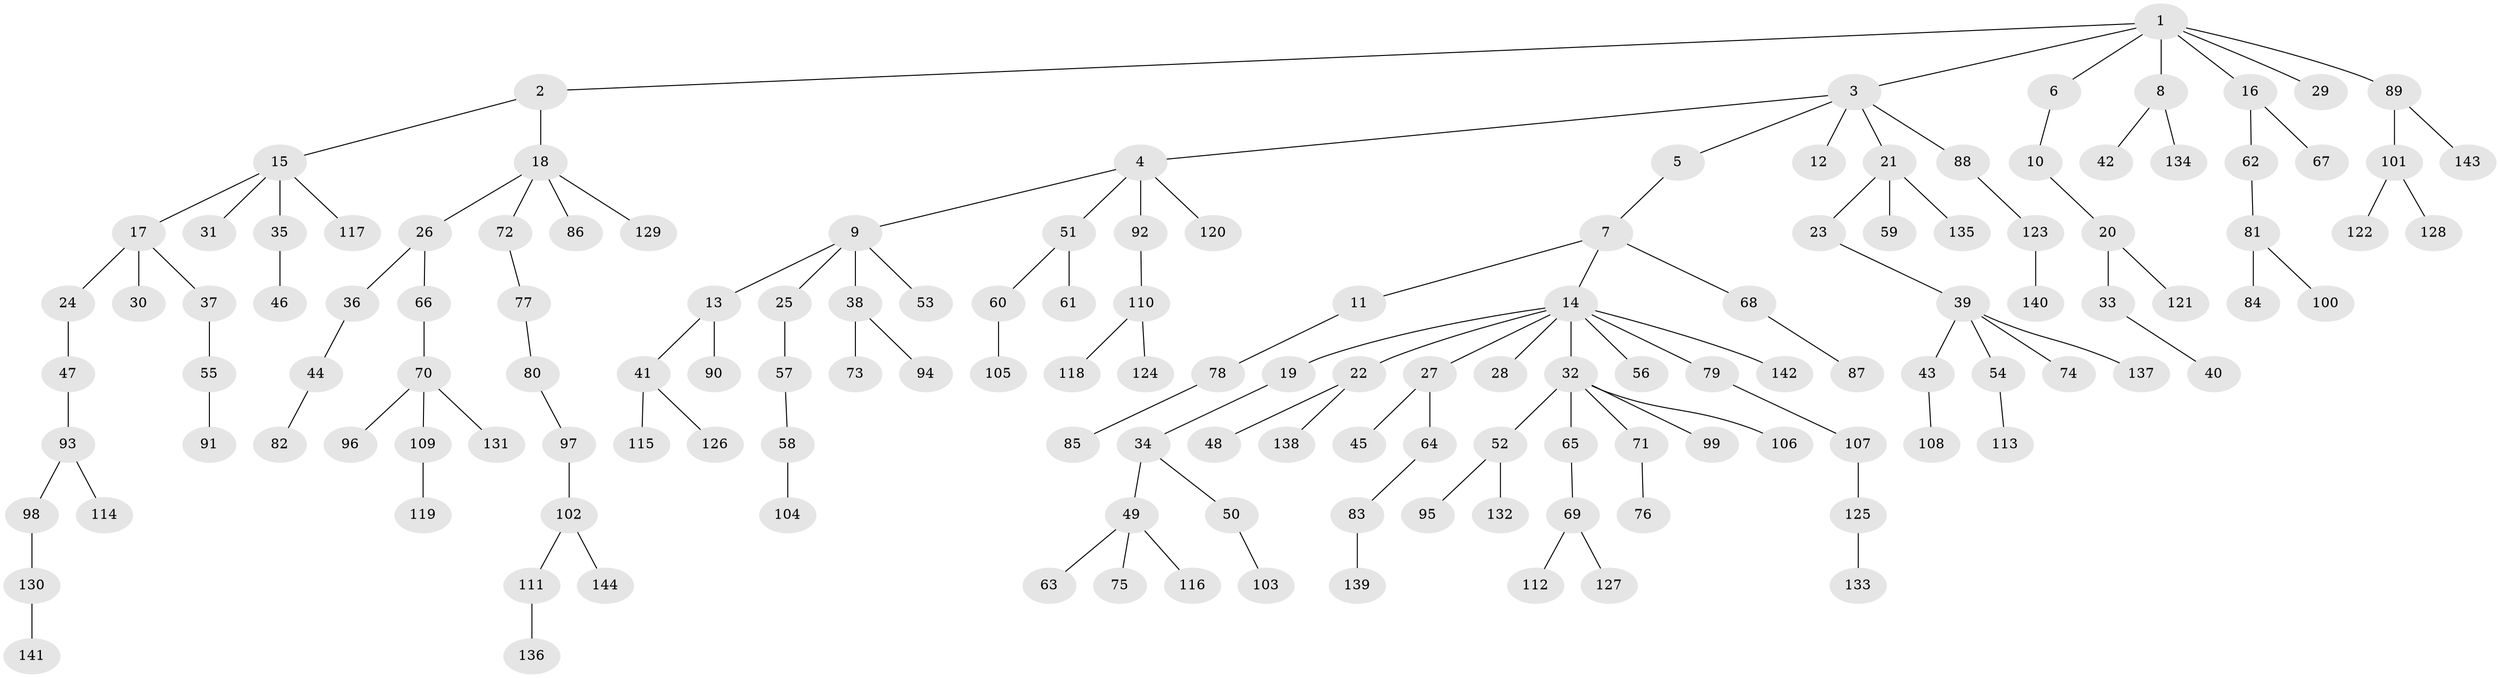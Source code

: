 // coarse degree distribution, {2: 0.3793103448275862, 4: 0.06896551724137931, 5: 0.022988505747126436, 3: 0.08045977011494253, 6: 0.011494252873563218, 1: 0.42528735632183906, 8: 0.011494252873563218}
// Generated by graph-tools (version 1.1) at 2025/37/03/04/25 23:37:28]
// undirected, 144 vertices, 143 edges
graph export_dot {
  node [color=gray90,style=filled];
  1;
  2;
  3;
  4;
  5;
  6;
  7;
  8;
  9;
  10;
  11;
  12;
  13;
  14;
  15;
  16;
  17;
  18;
  19;
  20;
  21;
  22;
  23;
  24;
  25;
  26;
  27;
  28;
  29;
  30;
  31;
  32;
  33;
  34;
  35;
  36;
  37;
  38;
  39;
  40;
  41;
  42;
  43;
  44;
  45;
  46;
  47;
  48;
  49;
  50;
  51;
  52;
  53;
  54;
  55;
  56;
  57;
  58;
  59;
  60;
  61;
  62;
  63;
  64;
  65;
  66;
  67;
  68;
  69;
  70;
  71;
  72;
  73;
  74;
  75;
  76;
  77;
  78;
  79;
  80;
  81;
  82;
  83;
  84;
  85;
  86;
  87;
  88;
  89;
  90;
  91;
  92;
  93;
  94;
  95;
  96;
  97;
  98;
  99;
  100;
  101;
  102;
  103;
  104;
  105;
  106;
  107;
  108;
  109;
  110;
  111;
  112;
  113;
  114;
  115;
  116;
  117;
  118;
  119;
  120;
  121;
  122;
  123;
  124;
  125;
  126;
  127;
  128;
  129;
  130;
  131;
  132;
  133;
  134;
  135;
  136;
  137;
  138;
  139;
  140;
  141;
  142;
  143;
  144;
  1 -- 2;
  1 -- 3;
  1 -- 6;
  1 -- 8;
  1 -- 16;
  1 -- 29;
  1 -- 89;
  2 -- 15;
  2 -- 18;
  3 -- 4;
  3 -- 5;
  3 -- 12;
  3 -- 21;
  3 -- 88;
  4 -- 9;
  4 -- 51;
  4 -- 92;
  4 -- 120;
  5 -- 7;
  6 -- 10;
  7 -- 11;
  7 -- 14;
  7 -- 68;
  8 -- 42;
  8 -- 134;
  9 -- 13;
  9 -- 25;
  9 -- 38;
  9 -- 53;
  10 -- 20;
  11 -- 78;
  13 -- 41;
  13 -- 90;
  14 -- 19;
  14 -- 22;
  14 -- 27;
  14 -- 28;
  14 -- 32;
  14 -- 56;
  14 -- 79;
  14 -- 142;
  15 -- 17;
  15 -- 31;
  15 -- 35;
  15 -- 117;
  16 -- 62;
  16 -- 67;
  17 -- 24;
  17 -- 30;
  17 -- 37;
  18 -- 26;
  18 -- 72;
  18 -- 86;
  18 -- 129;
  19 -- 34;
  20 -- 33;
  20 -- 121;
  21 -- 23;
  21 -- 59;
  21 -- 135;
  22 -- 48;
  22 -- 138;
  23 -- 39;
  24 -- 47;
  25 -- 57;
  26 -- 36;
  26 -- 66;
  27 -- 45;
  27 -- 64;
  32 -- 52;
  32 -- 65;
  32 -- 71;
  32 -- 99;
  32 -- 106;
  33 -- 40;
  34 -- 49;
  34 -- 50;
  35 -- 46;
  36 -- 44;
  37 -- 55;
  38 -- 73;
  38 -- 94;
  39 -- 43;
  39 -- 54;
  39 -- 74;
  39 -- 137;
  41 -- 115;
  41 -- 126;
  43 -- 108;
  44 -- 82;
  47 -- 93;
  49 -- 63;
  49 -- 75;
  49 -- 116;
  50 -- 103;
  51 -- 60;
  51 -- 61;
  52 -- 95;
  52 -- 132;
  54 -- 113;
  55 -- 91;
  57 -- 58;
  58 -- 104;
  60 -- 105;
  62 -- 81;
  64 -- 83;
  65 -- 69;
  66 -- 70;
  68 -- 87;
  69 -- 112;
  69 -- 127;
  70 -- 96;
  70 -- 109;
  70 -- 131;
  71 -- 76;
  72 -- 77;
  77 -- 80;
  78 -- 85;
  79 -- 107;
  80 -- 97;
  81 -- 84;
  81 -- 100;
  83 -- 139;
  88 -- 123;
  89 -- 101;
  89 -- 143;
  92 -- 110;
  93 -- 98;
  93 -- 114;
  97 -- 102;
  98 -- 130;
  101 -- 122;
  101 -- 128;
  102 -- 111;
  102 -- 144;
  107 -- 125;
  109 -- 119;
  110 -- 118;
  110 -- 124;
  111 -- 136;
  123 -- 140;
  125 -- 133;
  130 -- 141;
}
